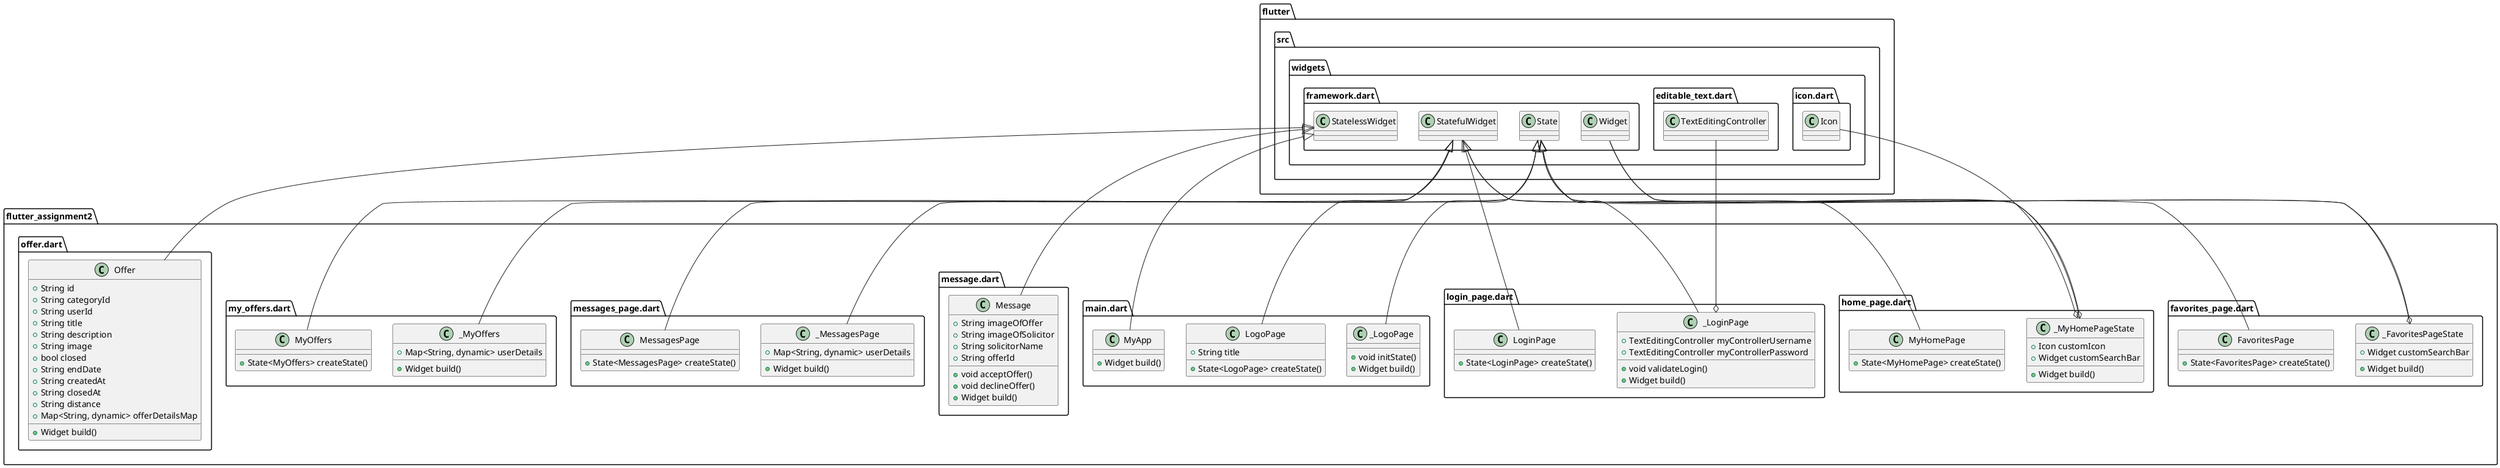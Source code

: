 @startuml
set namespaceSeparator ::

class "flutter_assignment2::favorites_page.dart::FavoritesPage" {
  +State<FavoritesPage> createState()
}

"flutter::src::widgets::framework.dart::StatefulWidget" <|-- "flutter_assignment2::favorites_page.dart::FavoritesPage"

class "flutter_assignment2::favorites_page.dart::_FavoritesPageState" {   
  +Widget customSearchBar
  +Widget build()
}

"flutter_assignment2::favorites_page.dart::_FavoritesPageState" o-- "flutter::src::widgets::framework.dart::Widget"
"flutter::src::widgets::framework.dart::State" <|-- "flutter_assignment2::favorites_page.dart::_FavoritesPageState"

class "flutter_assignment2::home_page.dart::MyHomePage" {
  +State<MyHomePage> createState()
}

"flutter::src::widgets::framework.dart::StatefulWidget" <|-- "flutter_assignment2::home_page.dart::MyHomePage"

class "flutter_assignment2::home_page.dart::_MyHomePageState" {
  +Icon customIcon
  +Widget customSearchBar
  +Widget build()
}

"flutter_assignment2::home_page.dart::_MyHomePageState" o-- "flutter::src::widgets::icon.dart::Icon"
"flutter_assignment2::home_page.dart::_MyHomePageState" o-- "flutter::src::widgets::framework.dart::Widget"
"flutter::src::widgets::framework.dart::State" <|-- "flutter_assignment2::home_page.dart::_MyHomePageState"

class "flutter_assignment2::login_page.dart::LoginPage" {
  +State<LoginPage> createState()
}

"flutter::src::widgets::framework.dart::StatefulWidget" <|-- "flutter_assignment2::login_page.dart::LoginPage"

class "flutter_assignment2::login_page.dart::_LoginPage" {
  +TextEditingController myControllerUsername
  +TextEditingController myControllerPassword
  +void validateLogin()
  +Widget build()
}

"flutter_assignment2::login_page.dart::_LoginPage" o-- "flutter::src::widgets::editable_text.dart::TextEditingController"
"flutter::src::widgets::framework.dart::State" <|-- "flutter_assignment2::login_page.dart::_LoginPage"

class "flutter_assignment2::main.dart::MyApp" {
  +Widget build()
}

"flutter::src::widgets::framework.dart::StatelessWidget" <|-- "flutter_assignment2::main.dart::MyApp"

class "flutter_assignment2::main.dart::LogoPage" {
  +String title
  +State<LogoPage> createState()
}

"flutter::src::widgets::framework.dart::StatefulWidget" <|-- "flutter_assignment2::main.dart::LogoPage"

class "flutter_assignment2::main.dart::_LogoPage" {
  +void initState()
  +Widget build()
}

"flutter::src::widgets::framework.dart::State" <|-- "flutter_assignment2::main.dart::_LogoPage"

class "flutter_assignment2::message.dart::Message" {
  +String imageOfOffer
  +String imageOfSolicitor
  +String solicitorName
  +String offerId
  +void acceptOffer()
  +void declineOffer()
  +Widget build()
}

"flutter::src::widgets::framework.dart::StatelessWidget" <|-- "flutter_assignment2::message.dart::Message"

class "flutter_assignment2::messages_page.dart::MessagesPage" {
  +State<MessagesPage> createState()
}

"flutter::src::widgets::framework.dart::StatefulWidget" <|-- "flutter_assignment2::messages_page.dart::MessagesPage"

class "flutter_assignment2::messages_page.dart::_MessagesPage" {
  +Map<String, dynamic> userDetails
  +Widget build()
}

"flutter::src::widgets::framework.dart::State" <|-- "flutter_assignment2::messages_page.dart::_MessagesPage"

class "flutter_assignment2::my_offers.dart::MyOffers" {
  +State<MyOffers> createState()
}

"flutter::src::widgets::framework.dart::StatefulWidget" <|-- "flutter_assignment2::my_offers.dart::MyOffers"

class "flutter_assignment2::my_offers.dart::_MyOffers" {
  +Map<String, dynamic> userDetails
  +Widget build()
}

"flutter::src::widgets::framework.dart::State" <|-- "flutter_assignment2::my_offers.dart::_MyOffers"

class "flutter_assignment2::offer.dart::Offer" {
  +String id
  +String categoryId
  +String userId
  +String title
  +String description
  +String image
  +bool closed
  +String endDate
  +String createdAt
  +String closedAt
  +String distance
  +Map<String, dynamic> offerDetailsMap
  +Widget build()
}

"flutter::src::widgets::framework.dart::StatelessWidget" <|-- "flutter_assignment2::offer.dart::Offer"

@enduml